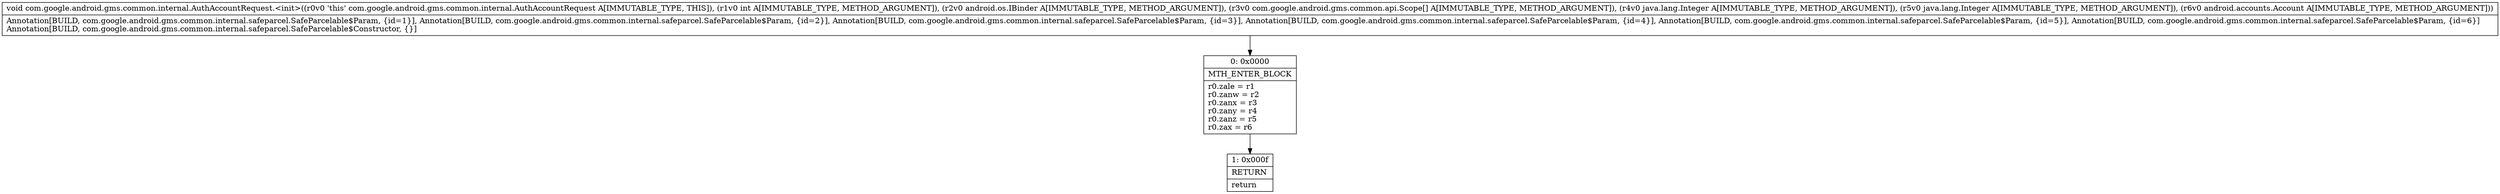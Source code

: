 digraph "CFG forcom.google.android.gms.common.internal.AuthAccountRequest.\<init\>(ILandroid\/os\/IBinder;[Lcom\/google\/android\/gms\/common\/api\/Scope;Ljava\/lang\/Integer;Ljava\/lang\/Integer;Landroid\/accounts\/Account;)V" {
Node_0 [shape=record,label="{0\:\ 0x0000|MTH_ENTER_BLOCK\l|r0.zale = r1\lr0.zanw = r2\lr0.zanx = r3\lr0.zany = r4\lr0.zanz = r5\lr0.zax = r6\l}"];
Node_1 [shape=record,label="{1\:\ 0x000f|RETURN\l|return\l}"];
MethodNode[shape=record,label="{void com.google.android.gms.common.internal.AuthAccountRequest.\<init\>((r0v0 'this' com.google.android.gms.common.internal.AuthAccountRequest A[IMMUTABLE_TYPE, THIS]), (r1v0 int A[IMMUTABLE_TYPE, METHOD_ARGUMENT]), (r2v0 android.os.IBinder A[IMMUTABLE_TYPE, METHOD_ARGUMENT]), (r3v0 com.google.android.gms.common.api.Scope[] A[IMMUTABLE_TYPE, METHOD_ARGUMENT]), (r4v0 java.lang.Integer A[IMMUTABLE_TYPE, METHOD_ARGUMENT]), (r5v0 java.lang.Integer A[IMMUTABLE_TYPE, METHOD_ARGUMENT]), (r6v0 android.accounts.Account A[IMMUTABLE_TYPE, METHOD_ARGUMENT]))  | Annotation[BUILD, com.google.android.gms.common.internal.safeparcel.SafeParcelable$Param, \{id=1\}], Annotation[BUILD, com.google.android.gms.common.internal.safeparcel.SafeParcelable$Param, \{id=2\}], Annotation[BUILD, com.google.android.gms.common.internal.safeparcel.SafeParcelable$Param, \{id=3\}], Annotation[BUILD, com.google.android.gms.common.internal.safeparcel.SafeParcelable$Param, \{id=4\}], Annotation[BUILD, com.google.android.gms.common.internal.safeparcel.SafeParcelable$Param, \{id=5\}], Annotation[BUILD, com.google.android.gms.common.internal.safeparcel.SafeParcelable$Param, \{id=6\}]\lAnnotation[BUILD, com.google.android.gms.common.internal.safeparcel.SafeParcelable$Constructor, \{\}]\l}"];
MethodNode -> Node_0;
Node_0 -> Node_1;
}

